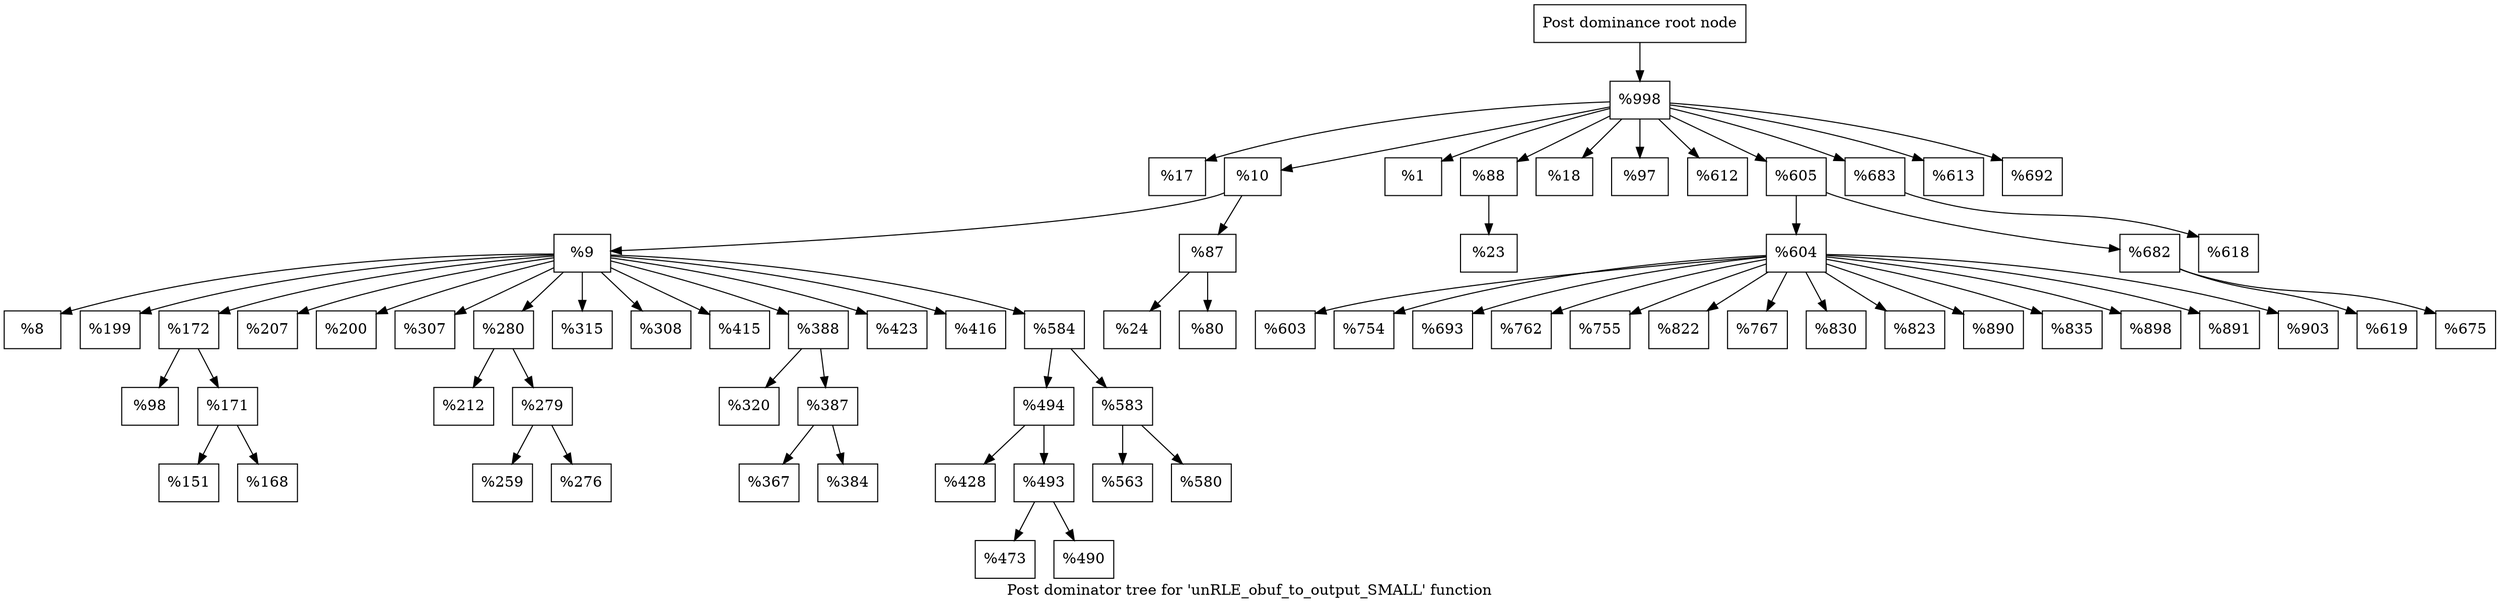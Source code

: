 digraph "Post dominator tree for 'unRLE_obuf_to_output_SMALL' function" {
	label="Post dominator tree for 'unRLE_obuf_to_output_SMALL' function";

	Node0x12b5bd0 [shape=record,label="{Post dominance root node}"];
	Node0x12b5bd0 -> Node0x10b21a0;
	Node0x10b21a0 [shape=record,label="{%998}"];
	Node0x10b21a0 -> Node0x12a5380;
	Node0x10b21a0 -> Node0xff6720;
	Node0x10b21a0 -> Node0x1235750;
	Node0x10b21a0 -> Node0x1330210;
	Node0x10b21a0 -> Node0x126c2a0;
	Node0x10b21a0 -> Node0x12a4340;
	Node0x10b21a0 -> Node0x1294110;
	Node0x10b21a0 -> Node0x124aea0;
	Node0x10b21a0 -> Node0x1291530;
	Node0x10b21a0 -> Node0x129aa90;
	Node0x10b21a0 -> Node0x12b6250;
	Node0x12a5380 [shape=record,label="{%17}"];
	Node0xff6720 [shape=record,label="{%10}"];
	Node0xff6720 -> Node0x10b4d10;
	Node0xff6720 -> Node0x1032850;
	Node0x10b4d10 [shape=record,label="{%9}"];
	Node0x10b4d10 -> Node0x12a7ac0;
	Node0x10b4d10 -> Node0x10f1730;
	Node0x10b4d10 -> Node0x1063c60;
	Node0x10b4d10 -> Node0x12ab5f0;
	Node0x10b4d10 -> Node0x1264940;
	Node0x10b4d10 -> Node0x1291c40;
	Node0x10b4d10 -> Node0x12b9e20;
	Node0x10b4d10 -> Node0x1058b80;
	Node0x10b4d10 -> Node0x128d400;
	Node0x10b4d10 -> Node0x129e870;
	Node0x10b4d10 -> Node0x12b5770;
	Node0x10b4d10 -> Node0x10ec900;
	Node0x10b4d10 -> Node0x13489e0;
	Node0x10b4d10 -> Node0x12bd9e0;
	Node0x12a7ac0 [shape=record,label="{%8}"];
	Node0x10f1730 [shape=record,label="{%199}"];
	Node0x1063c60 [shape=record,label="{%172}"];
	Node0x1063c60 -> Node0x126f490;
	Node0x1063c60 -> Node0x132ee60;
	Node0x126f490 [shape=record,label="{%98}"];
	Node0x132ee60 [shape=record,label="{%171}"];
	Node0x132ee60 -> Node0x1335f90;
	Node0x132ee60 -> Node0x12bd490;
	Node0x1335f90 [shape=record,label="{%151}"];
	Node0x12bd490 [shape=record,label="{%168}"];
	Node0x12ab5f0 [shape=record,label="{%207}"];
	Node0x1264940 [shape=record,label="{%200}"];
	Node0x1291c40 [shape=record,label="{%307}"];
	Node0x12b9e20 [shape=record,label="{%280}"];
	Node0x12b9e20 -> Node0x12be670;
	Node0x12b9e20 -> Node0x12b3910;
	Node0x12be670 [shape=record,label="{%212}"];
	Node0x12b3910 [shape=record,label="{%279}"];
	Node0x12b3910 -> Node0x10548d0;
	Node0x12b3910 -> Node0x10b0790;
	Node0x10548d0 [shape=record,label="{%259}"];
	Node0x10b0790 [shape=record,label="{%276}"];
	Node0x1058b80 [shape=record,label="{%315}"];
	Node0x128d400 [shape=record,label="{%308}"];
	Node0x129e870 [shape=record,label="{%415}"];
	Node0x12b5770 [shape=record,label="{%388}"];
	Node0x12b5770 -> Node0x120ce20;
	Node0x12b5770 -> Node0x12a09d0;
	Node0x120ce20 [shape=record,label="{%320}"];
	Node0x12a09d0 [shape=record,label="{%387}"];
	Node0x12a09d0 -> Node0x12a73e0;
	Node0x12a09d0 -> Node0x129af90;
	Node0x12a73e0 [shape=record,label="{%367}"];
	Node0x129af90 [shape=record,label="{%384}"];
	Node0x10ec900 [shape=record,label="{%423}"];
	Node0x13489e0 [shape=record,label="{%416}"];
	Node0x12bd9e0 [shape=record,label="{%584}"];
	Node0x12bd9e0 -> Node0x12443e0;
	Node0x12bd9e0 -> Node0x1261120;
	Node0x12443e0 [shape=record,label="{%494}"];
	Node0x12443e0 -> Node0x1052ac0;
	Node0x12443e0 -> Node0x134d300;
	Node0x1052ac0 [shape=record,label="{%428}"];
	Node0x134d300 [shape=record,label="{%493}"];
	Node0x134d300 -> Node0x1320020;
	Node0x134d300 -> Node0x1326c50;
	Node0x1320020 [shape=record,label="{%473}"];
	Node0x1326c50 [shape=record,label="{%490}"];
	Node0x1261120 [shape=record,label="{%583}"];
	Node0x1261120 -> Node0x12a8d10;
	Node0x1261120 -> Node0x12a2a00;
	Node0x12a8d10 [shape=record,label="{%563}"];
	Node0x12a2a00 [shape=record,label="{%580}"];
	Node0x1032850 [shape=record,label="{%87}"];
	Node0x1032850 -> Node0x127a160;
	Node0x1032850 -> Node0x129e780;
	Node0x127a160 [shape=record,label="{%24}"];
	Node0x129e780 [shape=record,label="{%80}"];
	Node0x1235750 [shape=record,label="{%1}"];
	Node0x1330210 [shape=record,label="{%88}"];
	Node0x1330210 -> Node0x133eab0;
	Node0x133eab0 [shape=record,label="{%23}"];
	Node0x126c2a0 [shape=record,label="{%18}"];
	Node0x12a4340 [shape=record,label="{%97}"];
	Node0x1294110 [shape=record,label="{%612}"];
	Node0x124aea0 [shape=record,label="{%605}"];
	Node0x124aea0 -> Node0x12ba560;
	Node0x124aea0 -> Node0x12bd0c0;
	Node0x12ba560 [shape=record,label="{%604}"];
	Node0x12ba560 -> Node0x1325a90;
	Node0x12ba560 -> Node0x12aee10;
	Node0x12ba560 -> Node0x10015e0;
	Node0x12ba560 -> Node0x134c1a0;
	Node0x12ba560 -> Node0x10b4460;
	Node0x12ba560 -> Node0x12bcae0;
	Node0x12ba560 -> Node0x12ab120;
	Node0x12ba560 -> Node0x1264b20;
	Node0x12ba560 -> Node0x10ec050;
	Node0x12ba560 -> Node0x132fb50;
	Node0x12ba560 -> Node0x1275e70;
	Node0x12ba560 -> Node0x12bab60;
	Node0x12ba560 -> Node0x1344c90;
	Node0x12ba560 -> Node0x10364b0;
	Node0x1325a90 [shape=record,label="{%603}"];
	Node0x12aee10 [shape=record,label="{%754}"];
	Node0x10015e0 [shape=record,label="{%693}"];
	Node0x134c1a0 [shape=record,label="{%762}"];
	Node0x10b4460 [shape=record,label="{%755}"];
	Node0x12bcae0 [shape=record,label="{%822}"];
	Node0x12ab120 [shape=record,label="{%767}"];
	Node0x1264b20 [shape=record,label="{%830}"];
	Node0x10ec050 [shape=record,label="{%823}"];
	Node0x132fb50 [shape=record,label="{%890}"];
	Node0x1275e70 [shape=record,label="{%835}"];
	Node0x12bab60 [shape=record,label="{%898}"];
	Node0x1344c90 [shape=record,label="{%891}"];
	Node0x10364b0 [shape=record,label="{%903}"];
	Node0x12bd0c0 [shape=record,label="{%682}"];
	Node0x12bd0c0 -> Node0x10e7ad0;
	Node0x12bd0c0 -> Node0x1195f60;
	Node0x10e7ad0 [shape=record,label="{%619}"];
	Node0x1195f60 [shape=record,label="{%675}"];
	Node0x1291530 [shape=record,label="{%683}"];
	Node0x1291530 -> Node0x12732b0;
	Node0x12732b0 [shape=record,label="{%618}"];
	Node0x129aa90 [shape=record,label="{%613}"];
	Node0x12b6250 [shape=record,label="{%692}"];
}
